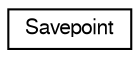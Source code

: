 digraph "Graphical Class Hierarchy"
{
  edge [fontname="FreeSans",fontsize="10",labelfontname="FreeSans",labelfontsize="10"];
  node [fontname="FreeSans",fontsize="10",shape=record];
  rankdir="LR";
  Node0 [label="Savepoint",height=0.2,width=0.4,color="black", fillcolor="white", style="filled",URL="$structSavepoint.html"];
}
